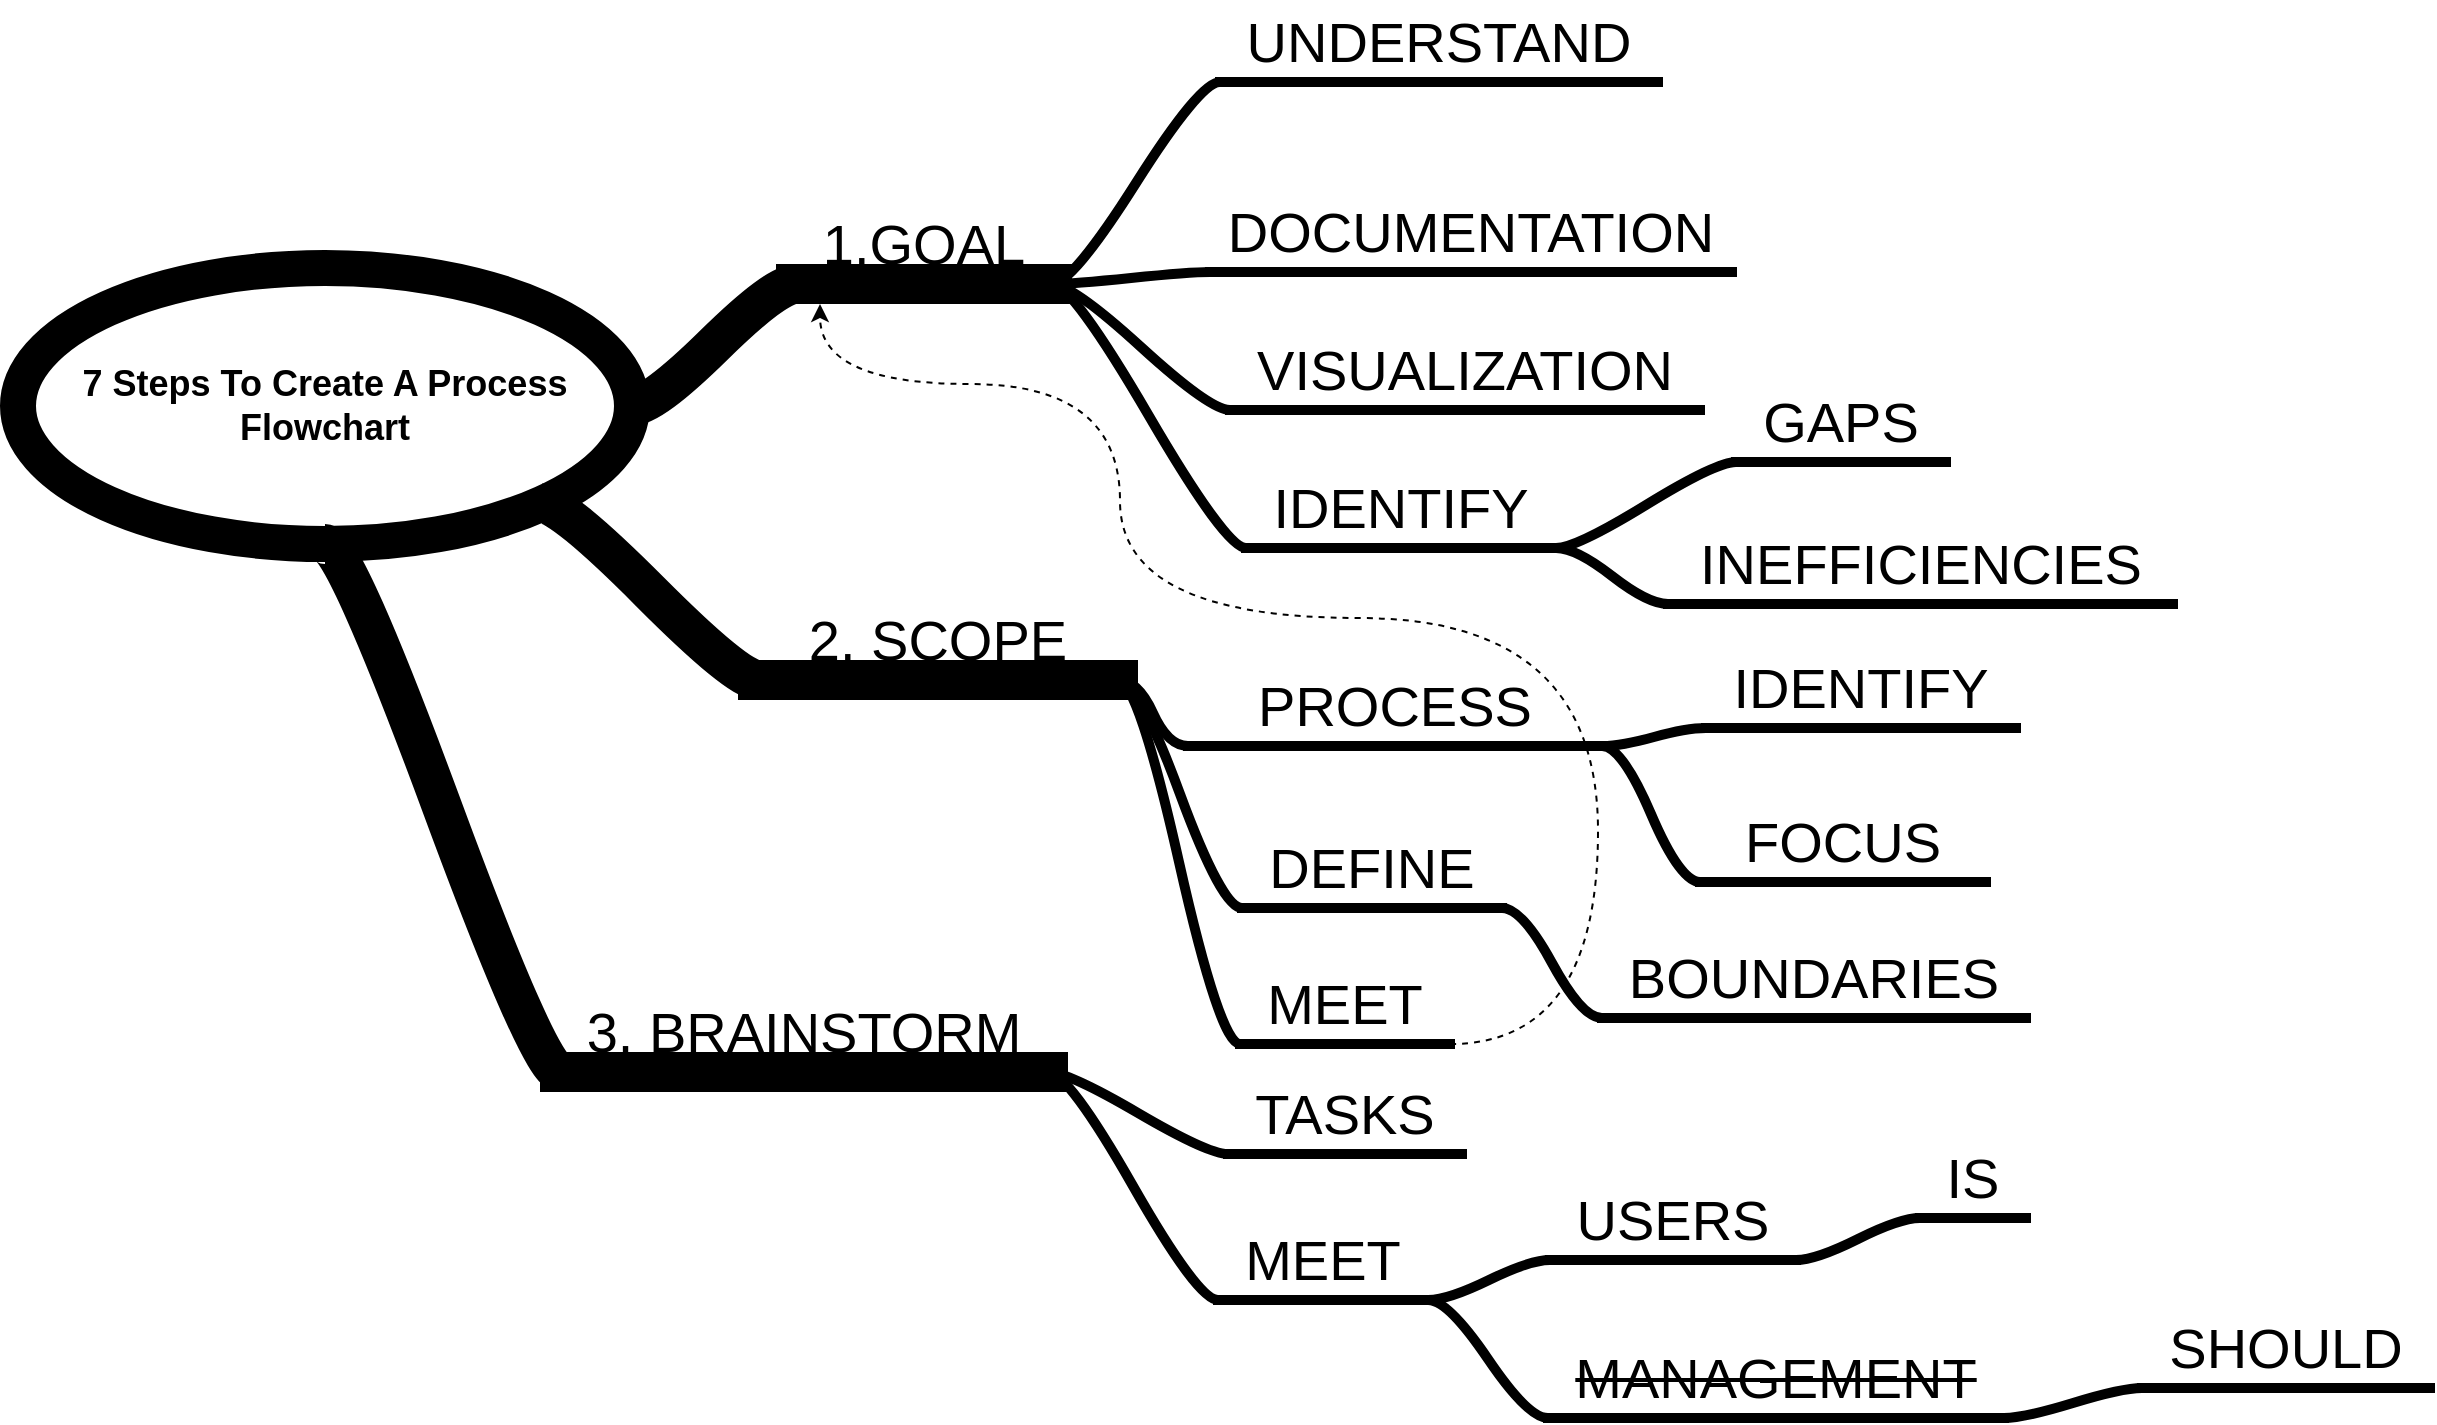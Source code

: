 <mxfile version="13.1.2" type="github">
  <diagram id="SshQMSC1I4w36vEbC7pe" name="Page-1">
    <mxGraphModel dx="1231" dy="806" grid="0" gridSize="10" guides="1" tooltips="1" connect="1" arrows="1" fold="1" page="1" pageScale="1" pageWidth="1169" pageHeight="826" math="0" shadow="0">
      <root>
        <mxCell id="0" />
        <mxCell id="1" parent="0" />
        <mxCell id="BQvFcFdzDr9af9RYS4z4-1" value="7 Steps To Create A Process Flowchart" style="ellipse;whiteSpace=wrap;html=1;align=center;newEdgeStyle={&quot;edgeStyle&quot;:&quot;entityRelationEdgeStyle&quot;,&quot;startArrow&quot;:&quot;none&quot;,&quot;endArrow&quot;:&quot;none&quot;,&quot;segment&quot;:10,&quot;curved&quot;:1};treeFolding=1;treeMoving=1;fontSize=18;strokeWidth=18;fontStyle=1" vertex="1" parent="1">
          <mxGeometry x="459" y="292" width="307" height="138" as="geometry" />
        </mxCell>
        <mxCell id="BQvFcFdzDr9af9RYS4z4-24" value="1.GOAL" style="whiteSpace=wrap;html=1;shape=partialRectangle;top=0;left=0;bottom=1;right=0;points=[[0,1],[1,1]];fillColor=none;align=center;verticalAlign=bottom;routingCenterY=0.5;snapToPoint=1;recursiveResize=0;autosize=1;treeFolding=1;treeMoving=1;newEdgeStyle={&quot;edgeStyle&quot;:&quot;entityRelationEdgeStyle&quot;,&quot;startArrow&quot;:&quot;none&quot;,&quot;endArrow&quot;:&quot;none&quot;,&quot;segment&quot;:10,&quot;curved&quot;:1};strokeWidth=20;fontSize=28;" vertex="1" parent="1">
          <mxGeometry x="848" y="262" width="128" height="38" as="geometry" />
        </mxCell>
        <mxCell id="BQvFcFdzDr9af9RYS4z4-25" value="" style="edgeStyle=entityRelationEdgeStyle;startArrow=none;endArrow=none;segment=10;curved=1;strokeWidth=20;fontSize=28;exitX=1;exitY=0.5;exitDx=0;exitDy=0;" edge="1" target="BQvFcFdzDr9af9RYS4z4-24" parent="1" source="BQvFcFdzDr9af9RYS4z4-1">
          <mxGeometry relative="1" as="geometry">
            <mxPoint x="828" y="449" as="sourcePoint" />
          </mxGeometry>
        </mxCell>
        <mxCell id="BQvFcFdzDr9af9RYS4z4-30" value="UNDERSTAND" style="whiteSpace=wrap;html=1;shape=partialRectangle;top=0;left=0;bottom=1;right=0;points=[[0,1],[1,1]];fillColor=none;align=center;verticalAlign=bottom;routingCenterY=0.5;snapToPoint=1;recursiveResize=0;autosize=1;treeFolding=1;treeMoving=1;newEdgeStyle={&quot;edgeStyle&quot;:&quot;entityRelationEdgeStyle&quot;,&quot;startArrow&quot;:&quot;none&quot;,&quot;endArrow&quot;:&quot;none&quot;,&quot;segment&quot;:10,&quot;curved&quot;:1};strokeWidth=5;fontSize=28;" vertex="1" parent="1">
          <mxGeometry x="1060.0" y="161" width="219" height="38" as="geometry" />
        </mxCell>
        <mxCell id="BQvFcFdzDr9af9RYS4z4-31" value="" style="edgeStyle=entityRelationEdgeStyle;startArrow=none;endArrow=none;segment=10;curved=1;strokeWidth=5;fontSize=28;exitX=1;exitY=1;exitDx=0;exitDy=0;" edge="1" target="BQvFcFdzDr9af9RYS4z4-30" parent="1" source="BQvFcFdzDr9af9RYS4z4-24">
          <mxGeometry relative="1" as="geometry">
            <mxPoint x="1000.0" y="457.5" as="sourcePoint" />
          </mxGeometry>
        </mxCell>
        <mxCell id="BQvFcFdzDr9af9RYS4z4-32" value="DOCUMENTATION" style="whiteSpace=wrap;html=1;shape=partialRectangle;top=0;left=0;bottom=1;right=0;points=[[0,1],[1,1]];fillColor=none;align=center;verticalAlign=bottom;routingCenterY=0.5;snapToPoint=1;recursiveResize=0;autosize=1;treeFolding=1;treeMoving=1;newEdgeStyle={&quot;edgeStyle&quot;:&quot;entityRelationEdgeStyle&quot;,&quot;startArrow&quot;:&quot;none&quot;,&quot;endArrow&quot;:&quot;none&quot;,&quot;segment&quot;:10,&quot;curved&quot;:1};strokeWidth=5;fontSize=28;" vertex="1" parent="1">
          <mxGeometry x="1055" y="256" width="261" height="38" as="geometry" />
        </mxCell>
        <mxCell id="BQvFcFdzDr9af9RYS4z4-33" value="" style="edgeStyle=entityRelationEdgeStyle;startArrow=none;endArrow=none;segment=10;curved=1;strokeWidth=5;fontSize=28;exitX=1;exitY=1;exitDx=0;exitDy=0;" edge="1" target="BQvFcFdzDr9af9RYS4z4-32" parent="1" source="BQvFcFdzDr9af9RYS4z4-24">
          <mxGeometry relative="1" as="geometry">
            <mxPoint x="1003.0" y="503" as="sourcePoint" />
          </mxGeometry>
        </mxCell>
        <mxCell id="BQvFcFdzDr9af9RYS4z4-34" value="VISUALIZATION" style="whiteSpace=wrap;html=1;shape=partialRectangle;top=0;left=0;bottom=1;right=0;points=[[0,1],[1,1]];fillColor=none;align=center;verticalAlign=bottom;routingCenterY=0.5;snapToPoint=1;recursiveResize=0;autosize=1;treeFolding=1;treeMoving=1;newEdgeStyle={&quot;edgeStyle&quot;:&quot;entityRelationEdgeStyle&quot;,&quot;startArrow&quot;:&quot;none&quot;,&quot;endArrow&quot;:&quot;none&quot;,&quot;segment&quot;:10,&quot;curved&quot;:1};strokeWidth=5;fontSize=28;" vertex="1" parent="1">
          <mxGeometry x="1065.0" y="325" width="235" height="38" as="geometry" />
        </mxCell>
        <mxCell id="BQvFcFdzDr9af9RYS4z4-35" value="" style="edgeStyle=entityRelationEdgeStyle;startArrow=none;endArrow=none;segment=10;curved=1;strokeWidth=5;fontSize=28;exitX=1;exitY=1;exitDx=0;exitDy=0;" edge="1" target="BQvFcFdzDr9af9RYS4z4-34" parent="1" source="BQvFcFdzDr9af9RYS4z4-24">
          <mxGeometry relative="1" as="geometry">
            <mxPoint x="1051" y="607" as="sourcePoint" />
          </mxGeometry>
        </mxCell>
        <mxCell id="BQvFcFdzDr9af9RYS4z4-38" value="IDENTIFY" style="whiteSpace=wrap;html=1;shape=partialRectangle;top=0;left=0;bottom=1;right=0;points=[[0,1],[1,1]];fillColor=none;align=center;verticalAlign=bottom;routingCenterY=0.5;snapToPoint=1;recursiveResize=0;autosize=1;treeFolding=1;treeMoving=1;newEdgeStyle={&quot;edgeStyle&quot;:&quot;entityRelationEdgeStyle&quot;,&quot;startArrow&quot;:&quot;none&quot;,&quot;endArrow&quot;:&quot;none&quot;,&quot;segment&quot;:10,&quot;curved&quot;:1};strokeWidth=5;fontSize=28;" vertex="1" parent="1">
          <mxGeometry x="1073.0" y="394" width="155" height="38" as="geometry" />
        </mxCell>
        <mxCell id="BQvFcFdzDr9af9RYS4z4-39" value="" style="edgeStyle=entityRelationEdgeStyle;startArrow=none;endArrow=none;segment=10;curved=1;strokeWidth=5;fontSize=28;exitX=1;exitY=1;exitDx=0;exitDy=0;" edge="1" target="BQvFcFdzDr9af9RYS4z4-38" parent="1" source="BQvFcFdzDr9af9RYS4z4-24">
          <mxGeometry relative="1" as="geometry">
            <mxPoint x="1064" y="600" as="sourcePoint" />
          </mxGeometry>
        </mxCell>
        <mxCell id="BQvFcFdzDr9af9RYS4z4-40" value="GAPS" style="whiteSpace=wrap;html=1;shape=partialRectangle;top=0;left=0;bottom=1;right=0;points=[[0,1],[1,1]];fillColor=none;align=center;verticalAlign=bottom;routingCenterY=0.5;snapToPoint=1;recursiveResize=0;autosize=1;treeFolding=1;treeMoving=1;newEdgeStyle={&quot;edgeStyle&quot;:&quot;entityRelationEdgeStyle&quot;,&quot;startArrow&quot;:&quot;none&quot;,&quot;endArrow&quot;:&quot;none&quot;,&quot;segment&quot;:10,&quot;curved&quot;:1};strokeWidth=5;fontSize=28;" vertex="1" parent="1">
          <mxGeometry x="1318.0" y="351" width="105" height="38" as="geometry" />
        </mxCell>
        <mxCell id="BQvFcFdzDr9af9RYS4z4-41" value="" style="edgeStyle=entityRelationEdgeStyle;startArrow=none;endArrow=none;segment=10;curved=1;strokeWidth=5;fontSize=28;exitX=1;exitY=1;exitDx=0;exitDy=0;" edge="1" target="BQvFcFdzDr9af9RYS4z4-40" parent="1" source="BQvFcFdzDr9af9RYS4z4-38">
          <mxGeometry relative="1" as="geometry">
            <mxPoint x="1294" y="620" as="sourcePoint" />
          </mxGeometry>
        </mxCell>
        <mxCell id="BQvFcFdzDr9af9RYS4z4-42" value="INEFFICIENCIES" style="whiteSpace=wrap;html=1;shape=partialRectangle;top=0;left=0;bottom=1;right=0;points=[[0,1],[1,1]];fillColor=none;align=center;verticalAlign=bottom;routingCenterY=0.5;snapToPoint=1;recursiveResize=0;autosize=1;treeFolding=1;treeMoving=1;newEdgeStyle={&quot;edgeStyle&quot;:&quot;entityRelationEdgeStyle&quot;,&quot;startArrow&quot;:&quot;none&quot;,&quot;endArrow&quot;:&quot;none&quot;,&quot;segment&quot;:10,&quot;curved&quot;:1};strokeWidth=5;fontSize=28;" vertex="1" parent="1">
          <mxGeometry x="1284" y="422" width="252.5" height="38" as="geometry" />
        </mxCell>
        <mxCell id="BQvFcFdzDr9af9RYS4z4-43" value="" style="edgeStyle=entityRelationEdgeStyle;startArrow=none;endArrow=none;segment=10;curved=1;strokeWidth=5;fontSize=28;exitX=1;exitY=1;exitDx=0;exitDy=0;" edge="1" target="BQvFcFdzDr9af9RYS4z4-42" parent="1" source="BQvFcFdzDr9af9RYS4z4-38">
          <mxGeometry relative="1" as="geometry">
            <mxPoint x="1212.0" y="605" as="sourcePoint" />
          </mxGeometry>
        </mxCell>
        <mxCell id="BQvFcFdzDr9af9RYS4z4-44" value="2. SCOPE" style="whiteSpace=wrap;html=1;shape=partialRectangle;top=0;left=0;bottom=1;right=0;points=[[0,1],[1,1]];fillColor=none;align=center;verticalAlign=bottom;routingCenterY=0.5;snapToPoint=1;recursiveResize=0;autosize=1;treeFolding=1;treeMoving=1;newEdgeStyle={&quot;edgeStyle&quot;:&quot;entityRelationEdgeStyle&quot;,&quot;startArrow&quot;:&quot;none&quot;,&quot;endArrow&quot;:&quot;none&quot;,&quot;segment&quot;:10,&quot;curved&quot;:1};strokeWidth=20;fontSize=28;" vertex="1" parent="1">
          <mxGeometry x="829" y="460" width="180" height="38" as="geometry" />
        </mxCell>
        <mxCell id="BQvFcFdzDr9af9RYS4z4-45" value="" style="edgeStyle=entityRelationEdgeStyle;startArrow=none;endArrow=none;segment=10;curved=1;strokeWidth=20;fontSize=28;exitX=1;exitY=1;exitDx=0;exitDy=0;" edge="1" target="BQvFcFdzDr9af9RYS4z4-44" parent="1" source="BQvFcFdzDr9af9RYS4z4-1">
          <mxGeometry relative="1" as="geometry">
            <mxPoint x="742" y="408" as="sourcePoint" />
          </mxGeometry>
        </mxCell>
        <mxCell id="BQvFcFdzDr9af9RYS4z4-46" value="PROCESS" style="whiteSpace=wrap;html=1;shape=partialRectangle;top=0;left=0;bottom=1;right=0;points=[[0,1],[1,1]];fillColor=none;align=center;verticalAlign=bottom;routingCenterY=0.5;snapToPoint=1;recursiveResize=0;autosize=1;treeFolding=1;treeMoving=1;newEdgeStyle={&quot;edgeStyle&quot;:&quot;entityRelationEdgeStyle&quot;,&quot;startArrow&quot;:&quot;none&quot;,&quot;endArrow&quot;:&quot;none&quot;,&quot;segment&quot;:10,&quot;curved&quot;:1};strokeWidth=5;fontSize=28;" vertex="1" parent="1">
          <mxGeometry x="1044" y="493" width="207" height="38" as="geometry" />
        </mxCell>
        <mxCell id="BQvFcFdzDr9af9RYS4z4-47" value="" style="edgeStyle=entityRelationEdgeStyle;startArrow=none;endArrow=none;segment=10;curved=1;strokeWidth=5;fontSize=28;exitX=1;exitY=1;exitDx=0;exitDy=0;" edge="1" target="BQvFcFdzDr9af9RYS4z4-46" parent="1" source="BQvFcFdzDr9af9RYS4z4-44">
          <mxGeometry relative="1" as="geometry">
            <mxPoint x="1049" y="560" as="sourcePoint" />
          </mxGeometry>
        </mxCell>
        <mxCell id="BQvFcFdzDr9af9RYS4z4-48" value="IDENTIFY" style="whiteSpace=wrap;html=1;shape=partialRectangle;top=0;left=0;bottom=1;right=0;points=[[0,1],[1,1]];fillColor=none;align=center;verticalAlign=bottom;routingCenterY=0.5;snapToPoint=1;recursiveResize=0;autosize=1;treeFolding=1;treeMoving=1;newEdgeStyle={&quot;edgeStyle&quot;:&quot;entityRelationEdgeStyle&quot;,&quot;startArrow&quot;:&quot;none&quot;,&quot;endArrow&quot;:&quot;none&quot;,&quot;segment&quot;:10,&quot;curved&quot;:1};strokeWidth=5;fontSize=28;" vertex="1" parent="1">
          <mxGeometry x="1303" y="484" width="155" height="38" as="geometry" />
        </mxCell>
        <mxCell id="BQvFcFdzDr9af9RYS4z4-49" value="" style="edgeStyle=entityRelationEdgeStyle;startArrow=none;endArrow=none;segment=10;curved=1;strokeWidth=5;fontSize=28;exitX=1;exitY=1;exitDx=0;exitDy=0;" edge="1" target="BQvFcFdzDr9af9RYS4z4-48" parent="1" source="BQvFcFdzDr9af9RYS4z4-46">
          <mxGeometry relative="1" as="geometry">
            <mxPoint x="1292" y="611" as="sourcePoint" />
          </mxGeometry>
        </mxCell>
        <mxCell id="BQvFcFdzDr9af9RYS4z4-50" value="FOCUS" style="whiteSpace=wrap;html=1;shape=partialRectangle;top=0;left=0;bottom=1;right=0;points=[[0,1],[1,1]];fillColor=none;align=center;verticalAlign=bottom;routingCenterY=0.5;snapToPoint=1;recursiveResize=0;autosize=1;treeFolding=1;treeMoving=1;newEdgeStyle={&quot;edgeStyle&quot;:&quot;entityRelationEdgeStyle&quot;,&quot;startArrow&quot;:&quot;none&quot;,&quot;endArrow&quot;:&quot;none&quot;,&quot;segment&quot;:10,&quot;curved&quot;:1};strokeWidth=5;fontSize=28;" vertex="1" parent="1">
          <mxGeometry x="1300" y="561" width="143" height="38" as="geometry" />
        </mxCell>
        <mxCell id="BQvFcFdzDr9af9RYS4z4-51" value="" style="edgeStyle=entityRelationEdgeStyle;startArrow=none;endArrow=none;segment=10;curved=1;strokeWidth=5;fontSize=28;exitX=1;exitY=1;exitDx=0;exitDy=0;" edge="1" target="BQvFcFdzDr9af9RYS4z4-50" parent="1" source="BQvFcFdzDr9af9RYS4z4-46">
          <mxGeometry relative="1" as="geometry">
            <mxPoint x="1303" y="633" as="sourcePoint" />
          </mxGeometry>
        </mxCell>
        <mxCell id="BQvFcFdzDr9af9RYS4z4-54" value="DEFINE" style="whiteSpace=wrap;html=1;shape=partialRectangle;top=0;left=0;bottom=1;right=0;points=[[0,1],[1,1]];fillColor=none;align=center;verticalAlign=bottom;routingCenterY=0.5;snapToPoint=1;recursiveResize=0;autosize=1;treeFolding=1;treeMoving=1;newEdgeStyle={&quot;edgeStyle&quot;:&quot;entityRelationEdgeStyle&quot;,&quot;startArrow&quot;:&quot;none&quot;,&quot;endArrow&quot;:&quot;none&quot;,&quot;segment&quot;:10,&quot;curved&quot;:1};strokeWidth=5;fontSize=28;" vertex="1" parent="1">
          <mxGeometry x="1071" y="574" width="130" height="38" as="geometry" />
        </mxCell>
        <mxCell id="BQvFcFdzDr9af9RYS4z4-55" value="" style="edgeStyle=entityRelationEdgeStyle;startArrow=none;endArrow=none;segment=10;curved=1;strokeWidth=5;fontSize=28;exitX=1;exitY=1;exitDx=0;exitDy=0;" edge="1" target="BQvFcFdzDr9af9RYS4z4-54" parent="1" source="BQvFcFdzDr9af9RYS4z4-44">
          <mxGeometry relative="1" as="geometry">
            <mxPoint x="1047" y="633" as="sourcePoint" />
          </mxGeometry>
        </mxCell>
        <mxCell id="BQvFcFdzDr9af9RYS4z4-56" value="BOUNDARIES" style="whiteSpace=wrap;html=1;shape=partialRectangle;top=0;left=0;bottom=1;right=0;points=[[0,1],[1,1]];fillColor=none;align=center;verticalAlign=bottom;routingCenterY=0.5;snapToPoint=1;recursiveResize=0;autosize=1;treeFolding=1;treeMoving=1;newEdgeStyle={&quot;edgeStyle&quot;:&quot;entityRelationEdgeStyle&quot;,&quot;startArrow&quot;:&quot;none&quot;,&quot;endArrow&quot;:&quot;none&quot;,&quot;segment&quot;:10,&quot;curved&quot;:1};strokeWidth=5;fontSize=28;" vertex="1" parent="1">
          <mxGeometry x="1251" y="629" width="212" height="38" as="geometry" />
        </mxCell>
        <mxCell id="BQvFcFdzDr9af9RYS4z4-57" value="" style="edgeStyle=entityRelationEdgeStyle;startArrow=none;endArrow=none;segment=10;curved=1;strokeWidth=5;fontSize=28;exitX=1;exitY=1;exitDx=0;exitDy=0;" edge="1" target="BQvFcFdzDr9af9RYS4z4-56" parent="1" source="BQvFcFdzDr9af9RYS4z4-54">
          <mxGeometry relative="1" as="geometry">
            <mxPoint x="1221" y="706" as="sourcePoint" />
          </mxGeometry>
        </mxCell>
        <mxCell id="BQvFcFdzDr9af9RYS4z4-58" value="MEET" style="whiteSpace=wrap;html=1;shape=partialRectangle;top=0;left=0;bottom=1;right=0;points=[[0,1],[1,1]];fillColor=none;align=center;verticalAlign=bottom;routingCenterY=0.5;snapToPoint=1;recursiveResize=0;autosize=1;treeFolding=1;treeMoving=1;newEdgeStyle={&quot;edgeStyle&quot;:&quot;entityRelationEdgeStyle&quot;,&quot;startArrow&quot;:&quot;none&quot;,&quot;endArrow&quot;:&quot;none&quot;,&quot;segment&quot;:10,&quot;curved&quot;:1};strokeWidth=5;fontSize=28;" vertex="1" parent="1">
          <mxGeometry x="1070" y="642" width="105" height="38" as="geometry" />
        </mxCell>
        <mxCell id="BQvFcFdzDr9af9RYS4z4-59" value="" style="edgeStyle=entityRelationEdgeStyle;startArrow=none;endArrow=none;segment=10;curved=1;strokeWidth=5;fontSize=28;exitX=1;exitY=1;exitDx=0;exitDy=0;" edge="1" target="BQvFcFdzDr9af9RYS4z4-58" parent="1" source="BQvFcFdzDr9af9RYS4z4-44">
          <mxGeometry relative="1" as="geometry">
            <mxPoint x="1049" y="726" as="sourcePoint" />
          </mxGeometry>
        </mxCell>
        <mxCell id="BQvFcFdzDr9af9RYS4z4-60" value="" style="endArrow=classic;dashed=1;html=1;strokeWidth=1;fontSize=28;exitX=1;exitY=1;exitDx=0;exitDy=0;endFill=1;jumpStyle=none;edgeStyle=orthogonalEdgeStyle;curved=1;" edge="1" parent="1" source="BQvFcFdzDr9af9RYS4z4-58">
          <mxGeometry width="50" height="50" relative="1" as="geometry">
            <mxPoint x="1000" y="435" as="sourcePoint" />
            <mxPoint x="860" y="310" as="targetPoint" />
            <Array as="points">
              <mxPoint x="1249" y="680" />
              <mxPoint x="1249" y="467" />
              <mxPoint x="1010" y="467" />
              <mxPoint x="1010" y="350" />
              <mxPoint x="860" y="350" />
            </Array>
          </mxGeometry>
        </mxCell>
        <mxCell id="BQvFcFdzDr9af9RYS4z4-61" value="3. BRAINSTORM" style="whiteSpace=wrap;html=1;shape=partialRectangle;top=0;left=0;bottom=1;right=0;points=[[0,1],[1,1]];fillColor=none;align=center;verticalAlign=bottom;routingCenterY=0.5;snapToPoint=1;recursiveResize=0;autosize=1;treeFolding=1;treeMoving=1;newEdgeStyle={&quot;edgeStyle&quot;:&quot;entityRelationEdgeStyle&quot;,&quot;startArrow&quot;:&quot;none&quot;,&quot;endArrow&quot;:&quot;none&quot;,&quot;segment&quot;:10,&quot;curved&quot;:1};strokeWidth=20;fontSize=28;" vertex="1" parent="1">
          <mxGeometry x="730" y="656" width="244" height="38" as="geometry" />
        </mxCell>
        <mxCell id="BQvFcFdzDr9af9RYS4z4-62" value="" style="edgeStyle=entityRelationEdgeStyle;startArrow=none;endArrow=none;segment=10;curved=1;strokeWidth=20;fontSize=28;exitX=0.5;exitY=1;exitDx=0;exitDy=0;" edge="1" target="BQvFcFdzDr9af9RYS4z4-61" parent="1" source="BQvFcFdzDr9af9RYS4z4-1">
          <mxGeometry relative="1" as="geometry">
            <mxPoint x="641" y="629" as="sourcePoint" />
          </mxGeometry>
        </mxCell>
        <mxCell id="BQvFcFdzDr9af9RYS4z4-63" value="TASKS" style="whiteSpace=wrap;html=1;shape=partialRectangle;top=0;left=0;bottom=1;right=0;points=[[0,1],[1,1]];fillColor=none;align=center;verticalAlign=bottom;routingCenterY=0.5;snapToPoint=1;recursiveResize=0;autosize=1;treeFolding=1;treeMoving=1;newEdgeStyle={&quot;edgeStyle&quot;:&quot;entityRelationEdgeStyle&quot;,&quot;startArrow&quot;:&quot;none&quot;,&quot;endArrow&quot;:&quot;none&quot;,&quot;segment&quot;:10,&quot;curved&quot;:1};strokeWidth=5;fontSize=28;" vertex="1" parent="1">
          <mxGeometry x="1064" y="697" width="117" height="38" as="geometry" />
        </mxCell>
        <mxCell id="BQvFcFdzDr9af9RYS4z4-64" value="" style="edgeStyle=entityRelationEdgeStyle;startArrow=none;endArrow=none;segment=10;curved=1;strokeWidth=5;fontSize=28;exitX=1;exitY=1;exitDx=0;exitDy=0;" edge="1" target="BQvFcFdzDr9af9RYS4z4-63" parent="1" source="BQvFcFdzDr9af9RYS4z4-61">
          <mxGeometry relative="1" as="geometry">
            <mxPoint x="1021" y="759" as="sourcePoint" />
          </mxGeometry>
        </mxCell>
        <mxCell id="BQvFcFdzDr9af9RYS4z4-65" value="MEET" style="whiteSpace=wrap;html=1;shape=partialRectangle;top=0;left=0;bottom=1;right=0;points=[[0,1],[1,1]];fillColor=none;align=center;verticalAlign=bottom;routingCenterY=0.5;snapToPoint=1;recursiveResize=0;autosize=1;treeFolding=1;treeMoving=1;newEdgeStyle={&quot;edgeStyle&quot;:&quot;entityRelationEdgeStyle&quot;,&quot;startArrow&quot;:&quot;none&quot;,&quot;endArrow&quot;:&quot;none&quot;,&quot;segment&quot;:10,&quot;curved&quot;:1};strokeWidth=5;fontSize=28;" vertex="1" parent="1">
          <mxGeometry x="1059" y="770" width="105" height="38" as="geometry" />
        </mxCell>
        <mxCell id="BQvFcFdzDr9af9RYS4z4-66" value="" style="edgeStyle=entityRelationEdgeStyle;startArrow=none;endArrow=none;segment=10;curved=1;strokeWidth=5;fontSize=28;exitX=1;exitY=1;exitDx=0;exitDy=0;" edge="1" target="BQvFcFdzDr9af9RYS4z4-65" parent="1" source="BQvFcFdzDr9af9RYS4z4-61">
          <mxGeometry relative="1" as="geometry">
            <mxPoint x="992" y="752" as="sourcePoint" />
          </mxGeometry>
        </mxCell>
        <mxCell id="BQvFcFdzDr9af9RYS4z4-67" value="USERS" style="whiteSpace=wrap;html=1;shape=partialRectangle;top=0;left=0;bottom=1;right=0;points=[[0,1],[1,1]];fillColor=none;align=center;verticalAlign=bottom;routingCenterY=0.5;snapToPoint=1;recursiveResize=0;autosize=1;treeFolding=1;treeMoving=1;newEdgeStyle={&quot;edgeStyle&quot;:&quot;entityRelationEdgeStyle&quot;,&quot;startArrow&quot;:&quot;none&quot;,&quot;endArrow&quot;:&quot;none&quot;,&quot;segment&quot;:10,&quot;curved&quot;:1};strokeWidth=5;fontSize=28;" vertex="1" parent="1">
          <mxGeometry x="1225" y="750" width="123" height="38" as="geometry" />
        </mxCell>
        <mxCell id="BQvFcFdzDr9af9RYS4z4-68" value="" style="edgeStyle=entityRelationEdgeStyle;startArrow=none;endArrow=none;segment=10;curved=1;strokeWidth=5;fontSize=28;exitX=1;exitY=1;exitDx=0;exitDy=0;" edge="1" target="BQvFcFdzDr9af9RYS4z4-67" parent="1" source="BQvFcFdzDr9af9RYS4z4-65">
          <mxGeometry relative="1" as="geometry">
            <mxPoint x="1206" y="808" as="sourcePoint" />
          </mxGeometry>
        </mxCell>
        <mxCell id="BQvFcFdzDr9af9RYS4z4-69" value="&lt;strike&gt;MANAGEMENT&lt;/strike&gt;" style="whiteSpace=wrap;html=1;shape=partialRectangle;top=0;left=0;bottom=1;right=0;points=[[0,1],[1,1]];fillColor=none;align=center;verticalAlign=bottom;routingCenterY=0.5;snapToPoint=1;recursiveResize=0;autosize=1;treeFolding=1;treeMoving=1;newEdgeStyle={&quot;edgeStyle&quot;:&quot;entityRelationEdgeStyle&quot;,&quot;startArrow&quot;:&quot;none&quot;,&quot;endArrow&quot;:&quot;none&quot;,&quot;segment&quot;:10,&quot;curved&quot;:1};strokeWidth=5;fontSize=28;" vertex="1" parent="1">
          <mxGeometry x="1224" y="829" width="228" height="38" as="geometry" />
        </mxCell>
        <mxCell id="BQvFcFdzDr9af9RYS4z4-70" value="" style="edgeStyle=entityRelationEdgeStyle;startArrow=none;endArrow=none;segment=10;curved=1;strokeWidth=5;fontSize=28;exitX=1;exitY=1;exitDx=0;exitDy=0;" edge="1" target="BQvFcFdzDr9af9RYS4z4-69" parent="1" source="BQvFcFdzDr9af9RYS4z4-65">
          <mxGeometry relative="1" as="geometry">
            <mxPoint x="1175" y="908" as="sourcePoint" />
          </mxGeometry>
        </mxCell>
        <mxCell id="BQvFcFdzDr9af9RYS4z4-74" value="IS" style="whiteSpace=wrap;html=1;shape=partialRectangle;top=0;left=0;bottom=1;right=0;points=[[0,1],[1,1]];fillColor=none;align=center;verticalAlign=bottom;routingCenterY=0.5;snapToPoint=1;recursiveResize=0;autosize=1;treeFolding=1;treeMoving=1;newEdgeStyle={&quot;edgeStyle&quot;:&quot;entityRelationEdgeStyle&quot;,&quot;startArrow&quot;:&quot;none&quot;,&quot;endArrow&quot;:&quot;none&quot;,&quot;segment&quot;:10,&quot;curved&quot;:1};strokeWidth=5;fontSize=28;" vertex="1" parent="1">
          <mxGeometry x="1410" y="729" width="53" height="38" as="geometry" />
        </mxCell>
        <mxCell id="BQvFcFdzDr9af9RYS4z4-75" value="" style="edgeStyle=entityRelationEdgeStyle;startArrow=none;endArrow=none;segment=10;curved=1;strokeWidth=5;fontSize=28;exitX=1;exitY=1;exitDx=0;exitDy=0;" edge="1" target="BQvFcFdzDr9af9RYS4z4-74" parent="1" source="BQvFcFdzDr9af9RYS4z4-67">
          <mxGeometry relative="1" as="geometry">
            <mxPoint x="1320" y="939.0" as="sourcePoint" />
          </mxGeometry>
        </mxCell>
        <mxCell id="BQvFcFdzDr9af9RYS4z4-76" value="SHOULD" style="whiteSpace=wrap;html=1;shape=partialRectangle;top=0;left=0;bottom=1;right=0;points=[[0,1],[1,1]];fillColor=none;align=center;verticalAlign=bottom;routingCenterY=0.5;snapToPoint=1;recursiveResize=0;autosize=1;treeFolding=1;treeMoving=1;newEdgeStyle={&quot;edgeStyle&quot;:&quot;entityRelationEdgeStyle&quot;,&quot;startArrow&quot;:&quot;none&quot;,&quot;endArrow&quot;:&quot;none&quot;,&quot;segment&quot;:10,&quot;curved&quot;:1};strokeWidth=5;fontSize=28;" vertex="1" parent="1">
          <mxGeometry x="1521" y="814" width="144" height="38" as="geometry" />
        </mxCell>
        <mxCell id="BQvFcFdzDr9af9RYS4z4-77" value="" style="edgeStyle=entityRelationEdgeStyle;startArrow=none;endArrow=none;segment=10;curved=1;strokeWidth=5;fontSize=28;exitX=1;exitY=1;exitDx=0;exitDy=0;" edge="1" target="BQvFcFdzDr9af9RYS4z4-76" parent="1" source="BQvFcFdzDr9af9RYS4z4-69">
          <mxGeometry relative="1" as="geometry">
            <mxPoint x="1481" y="872" as="sourcePoint" />
          </mxGeometry>
        </mxCell>
      </root>
    </mxGraphModel>
  </diagram>
</mxfile>
